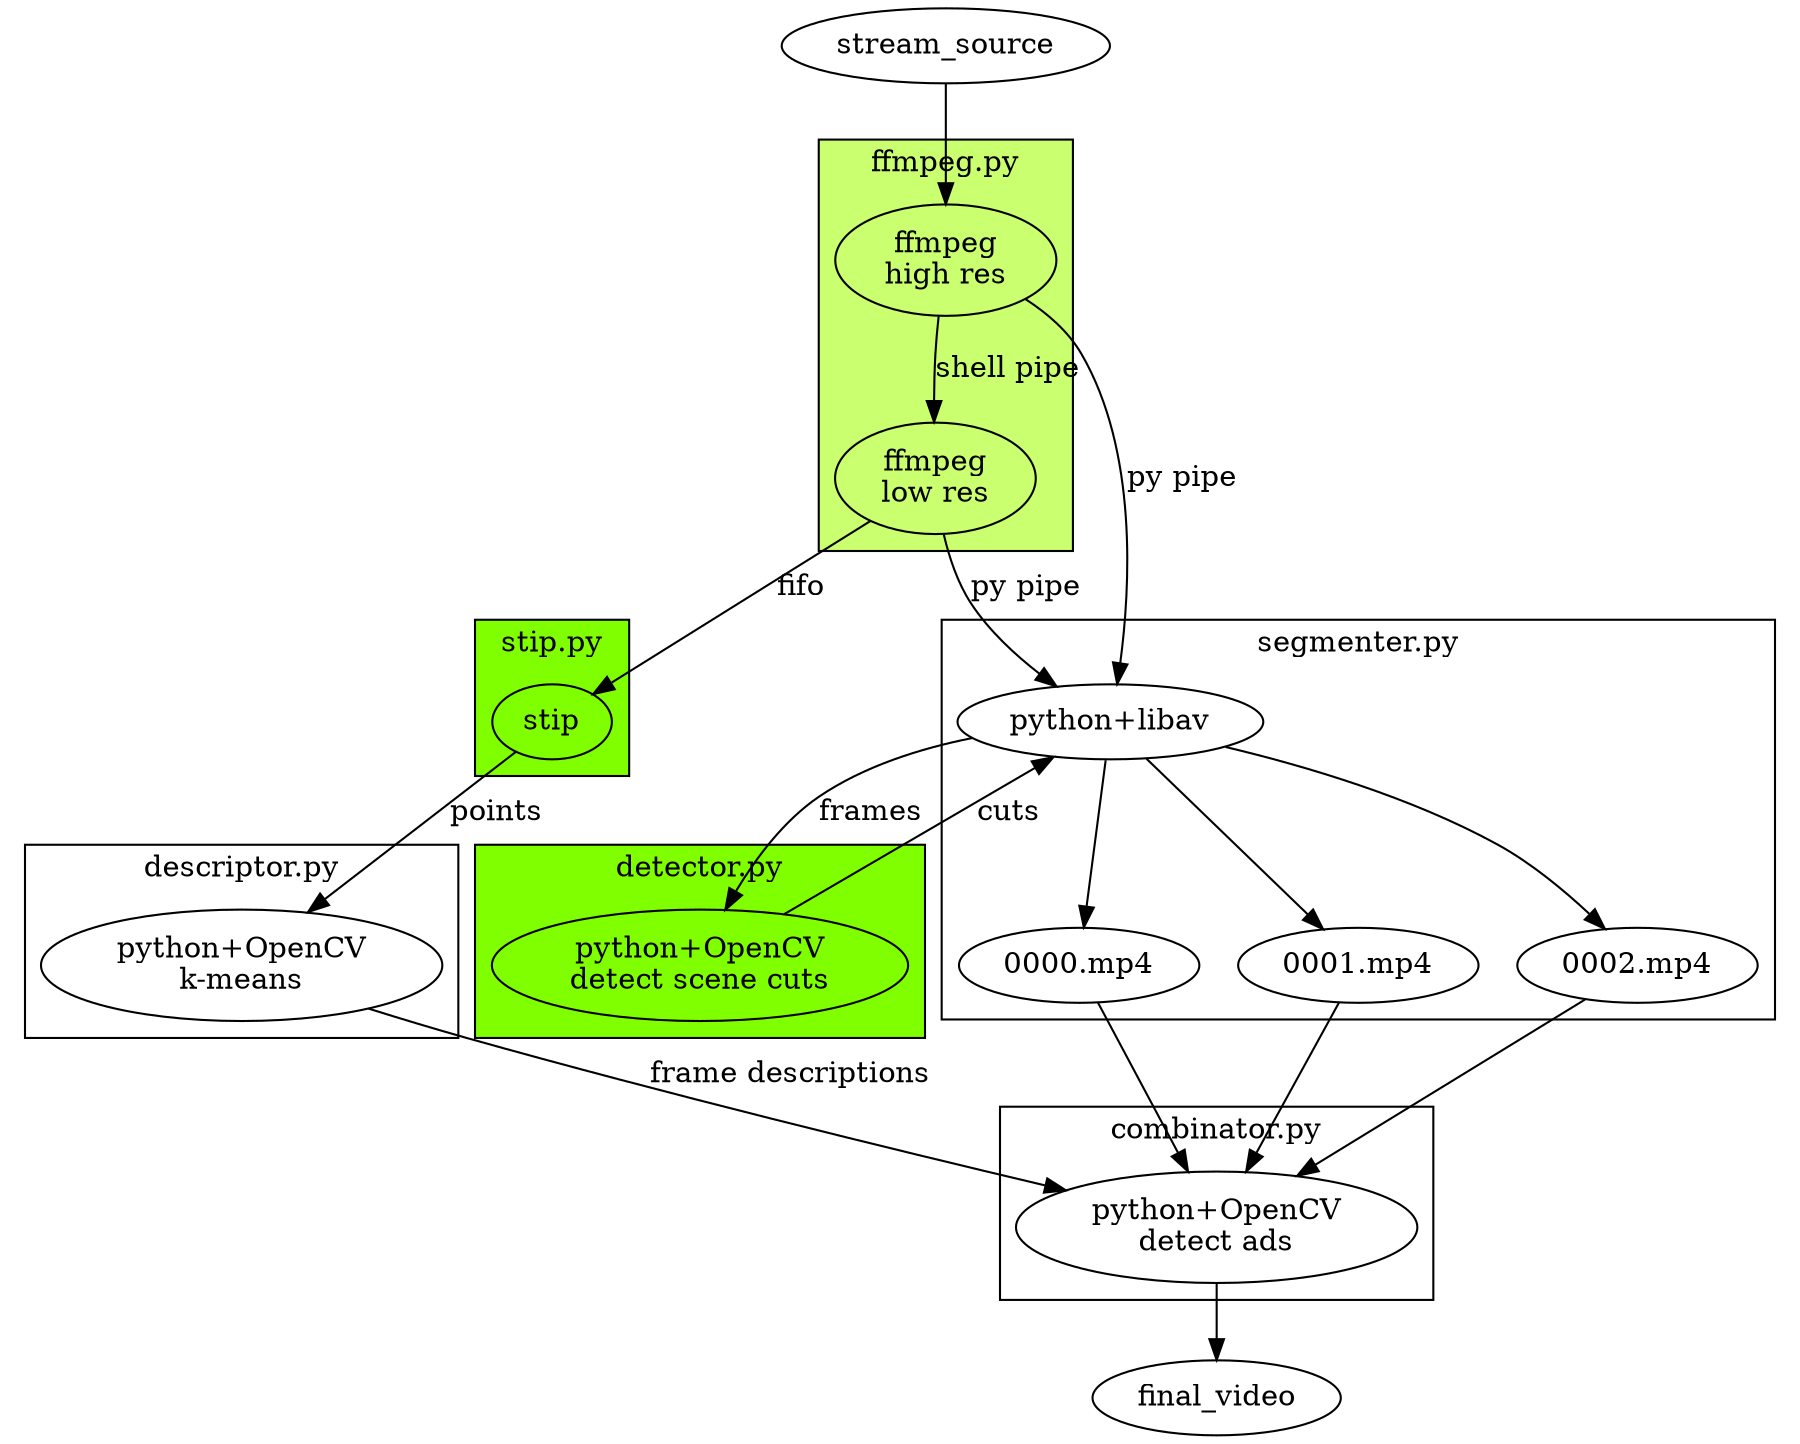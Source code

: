 digraph G {
	subgraph cluster_0 {
		a0[label="ffmpeg\nhigh res"];
		a1[label="ffmpeg\nlow res"];
		a0 -> a1 [label="shell pipe"];
		label = "ffmpeg.py";
		bgcolor = "darkolivegreen1";
	}
	subgraph cluster_1 {
		b0[label="stip"];
		label = "stip.py";
		bgcolor = "chartreuse";
	}
	subgraph cluster_2 {
		c0[label="python+OpenCV\nk-means"];
		label = "descriptor.py";
	}
	subgraph cluster_3 {
		d0[label="python+libav\n"];
		d1[label="0002.mp4"];
		d2[label="0000.mp4"];
		d3[label="0001.mp4"];
		d0 -> d1;
		d0 -> d2;
		d0 -> d3;
		label = "segmenter.py";
	}
	subgraph cluster_4 {
		e0[label="python+OpenCV\ndetect ads"];
		label = "combinator.py";
	}
	subgraph cluster_5 {
		f0[label="python+OpenCV\ndetect scene cuts"];
		label = "detector.py";
		bgcolor = "chartreuse";
	}
	stream_source -> a0;
	a1 -> b0[label="fifo"];
	b0 -> c0[label="points"];
	a0 -> d0[label="py pipe"];
	a1 -> d0[label="py pipe"];
	d1 -> e0;
	d2 -> e0;
	d3 -> e0;
	c0 -> e0[label="frame descriptions"];
	e0 -> final_video;
	d0 -> f0[label="frames"];
	f0 -> d0[label="cuts"];
}